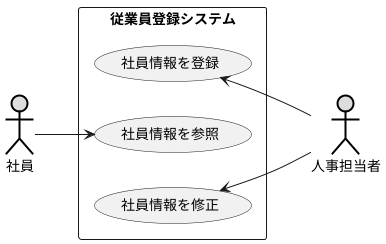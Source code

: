 @startuml 演習２－６
left to right direction
actor 社員#DDDDDD;line:black;line.bold;
actor 人事担当者#DDDDDD;line:black;line.bold;
rectangle 従業員登録システム {
    usecase 社員情報を登録
    usecase 社員情報を参照
    usecase 社員情報を修正
}
社員情報を登録 <-- 人事担当者
社員 --> 社員情報を参照
社員情報を修正 <-- 人事担当者
@enduml